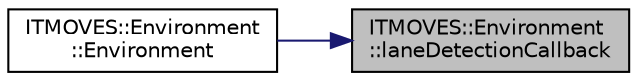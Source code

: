 digraph "ITMOVES::Environment::laneDetectionCallback"
{
 // LATEX_PDF_SIZE
  edge [fontname="Helvetica",fontsize="10",labelfontname="Helvetica",labelfontsize="10"];
  node [fontname="Helvetica",fontsize="10",shape=record];
  rankdir="RL";
  Node1 [label="ITMOVES::Environment\l::laneDetectionCallback",height=0.2,width=0.4,color="black", fillcolor="grey75", style="filled", fontcolor="black",tooltip="Update the current distance to the center and the curvature coefficient of the lane triggered by the ..."];
  Node1 -> Node2 [dir="back",color="midnightblue",fontsize="10",style="solid",fontname="Helvetica"];
  Node2 [label="ITMOVES::Environment\l::Environment",height=0.2,width=0.4,color="black", fillcolor="white", style="filled",URL="$class_i_t_m_o_v_e_s_1_1_environment.html#a1e56a2600e238b8fa8c9b3a97feab733",tooltip="Construct a new Environment object and initialize ROS Subscriber/ Publisher, various class members,..."];
}
